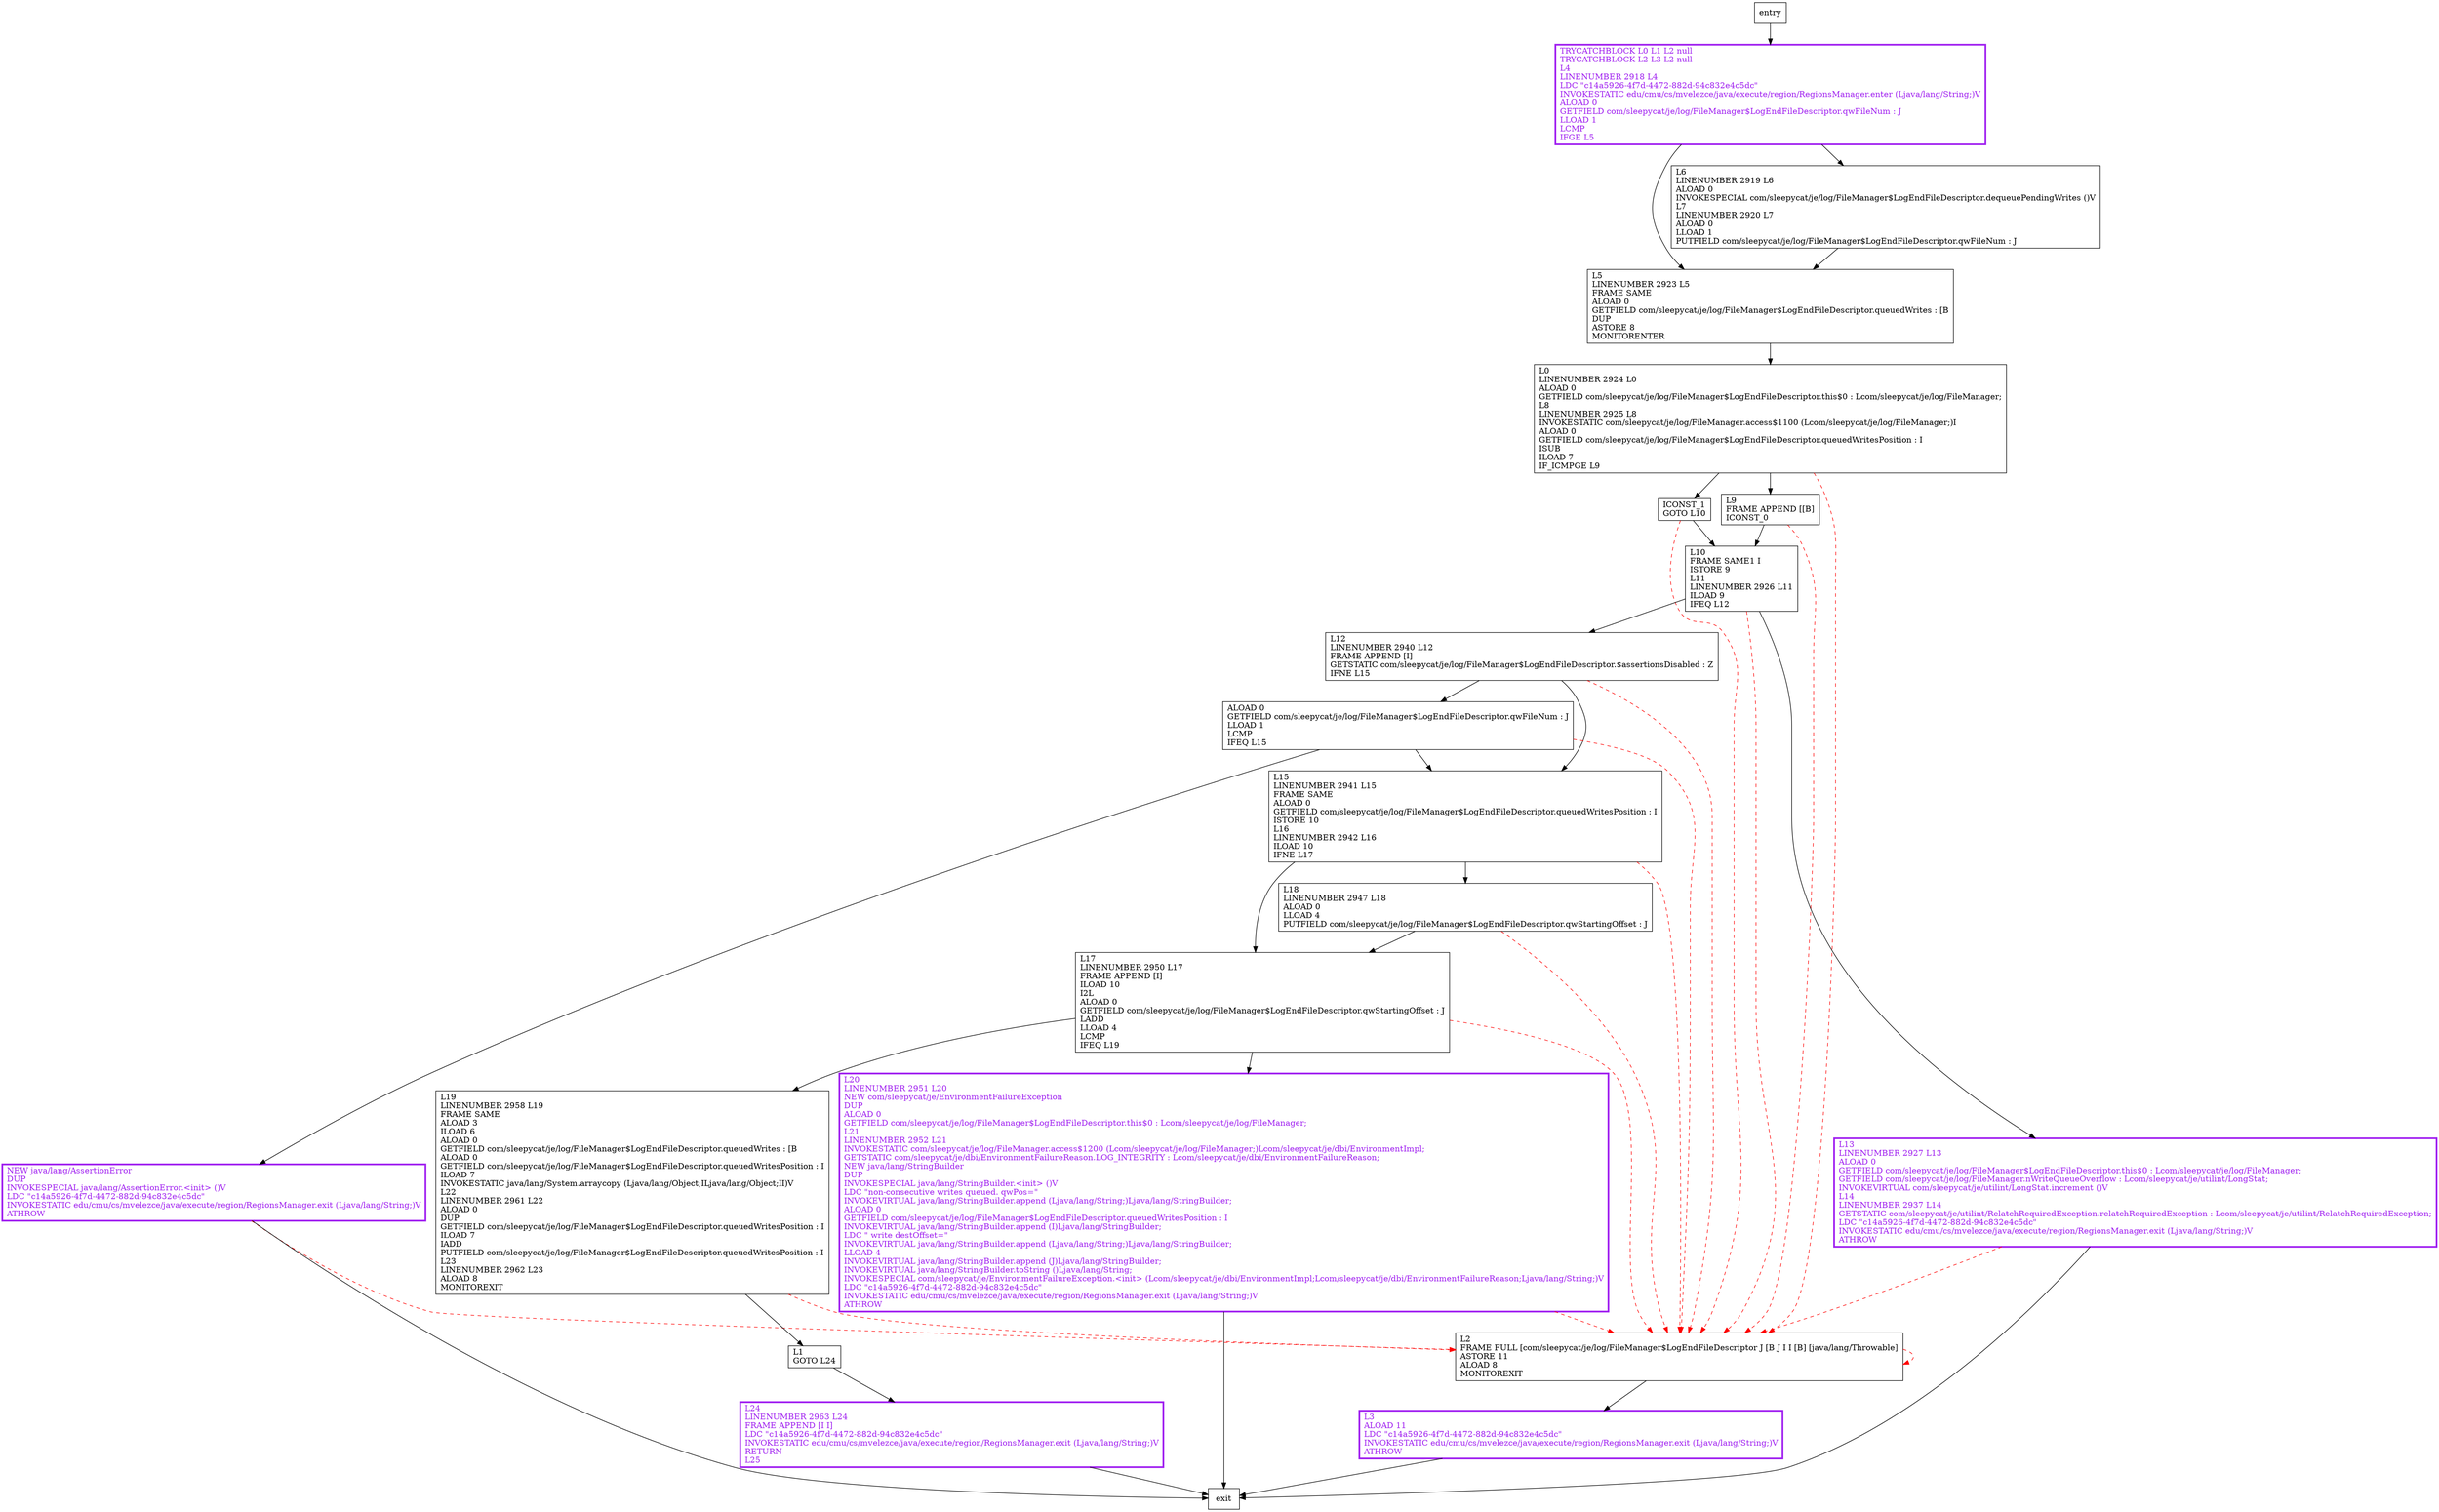 digraph enqueueWrite1 {
node [shape=record];
920743951 [label="TRYCATCHBLOCK L0 L1 L2 null\lTRYCATCHBLOCK L2 L3 L2 null\lL4\lLINENUMBER 2918 L4\lLDC \"c14a5926-4f7d-4472-882d-94c832e4c5dc\"\lINVOKESTATIC edu/cmu/cs/mvelezce/java/execute/region/RegionsManager.enter (Ljava/lang/String;)V\lALOAD 0\lGETFIELD com/sleepycat/je/log/FileManager$LogEndFileDescriptor.qwFileNum : J\lLLOAD 1\lLCMP\lIFGE L5\l"];
1803861959 [label="L18\lLINENUMBER 2947 L18\lALOAD 0\lLLOAD 4\lPUTFIELD com/sleepycat/je/log/FileManager$LogEndFileDescriptor.qwStartingOffset : J\l"];
822989009 [label="L2\lFRAME FULL [com/sleepycat/je/log/FileManager$LogEndFileDescriptor J [B J I I [B] [java/lang/Throwable]\lASTORE 11\lALOAD 8\lMONITOREXIT\l"];
1214634681 [label="L13\lLINENUMBER 2927 L13\lALOAD 0\lGETFIELD com/sleepycat/je/log/FileManager$LogEndFileDescriptor.this$0 : Lcom/sleepycat/je/log/FileManager;\lGETFIELD com/sleepycat/je/log/FileManager.nWriteQueueOverflow : Lcom/sleepycat/je/utilint/LongStat;\lINVOKEVIRTUAL com/sleepycat/je/utilint/LongStat.increment ()V\lL14\lLINENUMBER 2937 L14\lGETSTATIC com/sleepycat/je/utilint/RelatchRequiredException.relatchRequiredException : Lcom/sleepycat/je/utilint/RelatchRequiredException;\lLDC \"c14a5926-4f7d-4472-882d-94c832e4c5dc\"\lINVOKESTATIC edu/cmu/cs/mvelezce/java/execute/region/RegionsManager.exit (Ljava/lang/String;)V\lATHROW\l"];
1385960383 [label="L20\lLINENUMBER 2951 L20\lNEW com/sleepycat/je/EnvironmentFailureException\lDUP\lALOAD 0\lGETFIELD com/sleepycat/je/log/FileManager$LogEndFileDescriptor.this$0 : Lcom/sleepycat/je/log/FileManager;\lL21\lLINENUMBER 2952 L21\lINVOKESTATIC com/sleepycat/je/log/FileManager.access$1200 (Lcom/sleepycat/je/log/FileManager;)Lcom/sleepycat/je/dbi/EnvironmentImpl;\lGETSTATIC com/sleepycat/je/dbi/EnvironmentFailureReason.LOG_INTEGRITY : Lcom/sleepycat/je/dbi/EnvironmentFailureReason;\lNEW java/lang/StringBuilder\lDUP\lINVOKESPECIAL java/lang/StringBuilder.\<init\> ()V\lLDC \"non-consecutive writes queued. qwPos=\"\lINVOKEVIRTUAL java/lang/StringBuilder.append (Ljava/lang/String;)Ljava/lang/StringBuilder;\lALOAD 0\lGETFIELD com/sleepycat/je/log/FileManager$LogEndFileDescriptor.queuedWritesPosition : I\lINVOKEVIRTUAL java/lang/StringBuilder.append (I)Ljava/lang/StringBuilder;\lLDC \" write destOffset=\"\lINVOKEVIRTUAL java/lang/StringBuilder.append (Ljava/lang/String;)Ljava/lang/StringBuilder;\lLLOAD 4\lINVOKEVIRTUAL java/lang/StringBuilder.append (J)Ljava/lang/StringBuilder;\lINVOKEVIRTUAL java/lang/StringBuilder.toString ()Ljava/lang/String;\lINVOKESPECIAL com/sleepycat/je/EnvironmentFailureException.\<init\> (Lcom/sleepycat/je/dbi/EnvironmentImpl;Lcom/sleepycat/je/dbi/EnvironmentFailureReason;Ljava/lang/String;)V\lLDC \"c14a5926-4f7d-4472-882d-94c832e4c5dc\"\lINVOKESTATIC edu/cmu/cs/mvelezce/java/execute/region/RegionsManager.exit (Ljava/lang/String;)V\lATHROW\l"];
206680055 [label="L3\lALOAD 11\lLDC \"c14a5926-4f7d-4472-882d-94c832e4c5dc\"\lINVOKESTATIC edu/cmu/cs/mvelezce/java/execute/region/RegionsManager.exit (Ljava/lang/String;)V\lATHROW\l"];
346188241 [label="L1\lGOTO L24\l"];
402062698 [label="ICONST_1\lGOTO L10\l"];
1279288275 [label="NEW java/lang/AssertionError\lDUP\lINVOKESPECIAL java/lang/AssertionError.\<init\> ()V\lLDC \"c14a5926-4f7d-4472-882d-94c832e4c5dc\"\lINVOKESTATIC edu/cmu/cs/mvelezce/java/execute/region/RegionsManager.exit (Ljava/lang/String;)V\lATHROW\l"];
573315883 [label="L0\lLINENUMBER 2924 L0\lALOAD 0\lGETFIELD com/sleepycat/je/log/FileManager$LogEndFileDescriptor.this$0 : Lcom/sleepycat/je/log/FileManager;\lL8\lLINENUMBER 2925 L8\lINVOKESTATIC com/sleepycat/je/log/FileManager.access$1100 (Lcom/sleepycat/je/log/FileManager;)I\lALOAD 0\lGETFIELD com/sleepycat/je/log/FileManager$LogEndFileDescriptor.queuedWritesPosition : I\lISUB\lILOAD 7\lIF_ICMPGE L9\l"];
274134714 [label="L12\lLINENUMBER 2940 L12\lFRAME APPEND [I]\lGETSTATIC com/sleepycat/je/log/FileManager$LogEndFileDescriptor.$assertionsDisabled : Z\lIFNE L15\l"];
383374929 [label="L9\lFRAME APPEND [[B]\lICONST_0\l"];
706135098 [label="L15\lLINENUMBER 2941 L15\lFRAME SAME\lALOAD 0\lGETFIELD com/sleepycat/je/log/FileManager$LogEndFileDescriptor.queuedWritesPosition : I\lISTORE 10\lL16\lLINENUMBER 2942 L16\lILOAD 10\lIFNE L17\l"];
27690540 [label="L17\lLINENUMBER 2950 L17\lFRAME APPEND [I]\lILOAD 10\lI2L\lALOAD 0\lGETFIELD com/sleepycat/je/log/FileManager$LogEndFileDescriptor.qwStartingOffset : J\lLADD\lLLOAD 4\lLCMP\lIFEQ L19\l"];
487433526 [label="L19\lLINENUMBER 2958 L19\lFRAME SAME\lALOAD 3\lILOAD 6\lALOAD 0\lGETFIELD com/sleepycat/je/log/FileManager$LogEndFileDescriptor.queuedWrites : [B\lALOAD 0\lGETFIELD com/sleepycat/je/log/FileManager$LogEndFileDescriptor.queuedWritesPosition : I\lILOAD 7\lINVOKESTATIC java/lang/System.arraycopy (Ljava/lang/Object;ILjava/lang/Object;II)V\lL22\lLINENUMBER 2961 L22\lALOAD 0\lDUP\lGETFIELD com/sleepycat/je/log/FileManager$LogEndFileDescriptor.queuedWritesPosition : I\lILOAD 7\lIADD\lPUTFIELD com/sleepycat/je/log/FileManager$LogEndFileDescriptor.queuedWritesPosition : I\lL23\lLINENUMBER 2962 L23\lALOAD 8\lMONITOREXIT\l"];
1315309589 [label="L5\lLINENUMBER 2923 L5\lFRAME SAME\lALOAD 0\lGETFIELD com/sleepycat/je/log/FileManager$LogEndFileDescriptor.queuedWrites : [B\lDUP\lASTORE 8\lMONITORENTER\l"];
1773037857 [label="L10\lFRAME SAME1 I\lISTORE 9\lL11\lLINENUMBER 2926 L11\lILOAD 9\lIFEQ L12\l"];
1233980649 [label="L6\lLINENUMBER 2919 L6\lALOAD 0\lINVOKESPECIAL com/sleepycat/je/log/FileManager$LogEndFileDescriptor.dequeuePendingWrites ()V\lL7\lLINENUMBER 2920 L7\lALOAD 0\lLLOAD 1\lPUTFIELD com/sleepycat/je/log/FileManager$LogEndFileDescriptor.qwFileNum : J\l"];
472442028 [label="L24\lLINENUMBER 2963 L24\lFRAME APPEND [I I]\lLDC \"c14a5926-4f7d-4472-882d-94c832e4c5dc\"\lINVOKESTATIC edu/cmu/cs/mvelezce/java/execute/region/RegionsManager.exit (Ljava/lang/String;)V\lRETURN\lL25\l"];
812340343 [label="ALOAD 0\lGETFIELD com/sleepycat/je/log/FileManager$LogEndFileDescriptor.qwFileNum : J\lLLOAD 1\lLCMP\lIFEQ L15\l"];
entry;
exit;
920743951 -> 1315309589
920743951 -> 1233980649
1803861959 -> 27690540
1803861959 -> 822989009 [style=dashed, color=red]
822989009 -> 822989009 [style=dashed, color=red]
822989009 -> 206680055
1214634681 -> exit
1214634681 -> 822989009 [style=dashed, color=red]
1385960383 -> exit
1385960383 -> 822989009 [style=dashed, color=red]
206680055 -> exit
346188241 -> 472442028
402062698 -> 822989009 [style=dashed, color=red]
402062698 -> 1773037857
1279288275 -> exit
1279288275 -> 822989009 [style=dashed, color=red]
entry -> 920743951
573315883 -> 402062698
573315883 -> 383374929
573315883 -> 822989009 [style=dashed, color=red]
274134714 -> 706135098
274134714 -> 822989009 [style=dashed, color=red]
274134714 -> 812340343
383374929 -> 822989009 [style=dashed, color=red]
383374929 -> 1773037857
706135098 -> 1803861959
706135098 -> 27690540
706135098 -> 822989009 [style=dashed, color=red]
27690540 -> 487433526
27690540 -> 822989009 [style=dashed, color=red]
27690540 -> 1385960383
487433526 -> 822989009 [style=dashed, color=red]
487433526 -> 346188241
1315309589 -> 573315883
1773037857 -> 274134714
1773037857 -> 822989009 [style=dashed, color=red]
1773037857 -> 1214634681
1233980649 -> 1315309589
472442028 -> exit
812340343 -> 1279288275
812340343 -> 706135098
812340343 -> 822989009 [style=dashed, color=red]
1279288275[fontcolor="purple", penwidth=3, color="purple"];
920743951[fontcolor="purple", penwidth=3, color="purple"];
1214634681[fontcolor="purple", penwidth=3, color="purple"];
1385960383[fontcolor="purple", penwidth=3, color="purple"];
206680055[fontcolor="purple", penwidth=3, color="purple"];
472442028[fontcolor="purple", penwidth=3, color="purple"];
}
